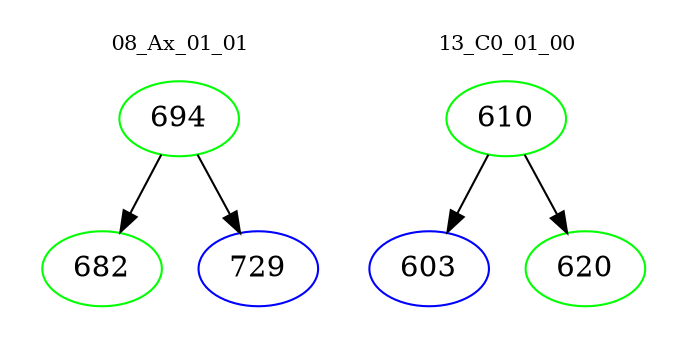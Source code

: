 digraph{
subgraph cluster_0 {
color = white
label = "08_Ax_01_01";
fontsize=10;
T0_694 [label="694", color="green"]
T0_694 -> T0_682 [color="black"]
T0_682 [label="682", color="green"]
T0_694 -> T0_729 [color="black"]
T0_729 [label="729", color="blue"]
}
subgraph cluster_1 {
color = white
label = "13_C0_01_00";
fontsize=10;
T1_610 [label="610", color="green"]
T1_610 -> T1_603 [color="black"]
T1_603 [label="603", color="blue"]
T1_610 -> T1_620 [color="black"]
T1_620 [label="620", color="green"]
}
}
